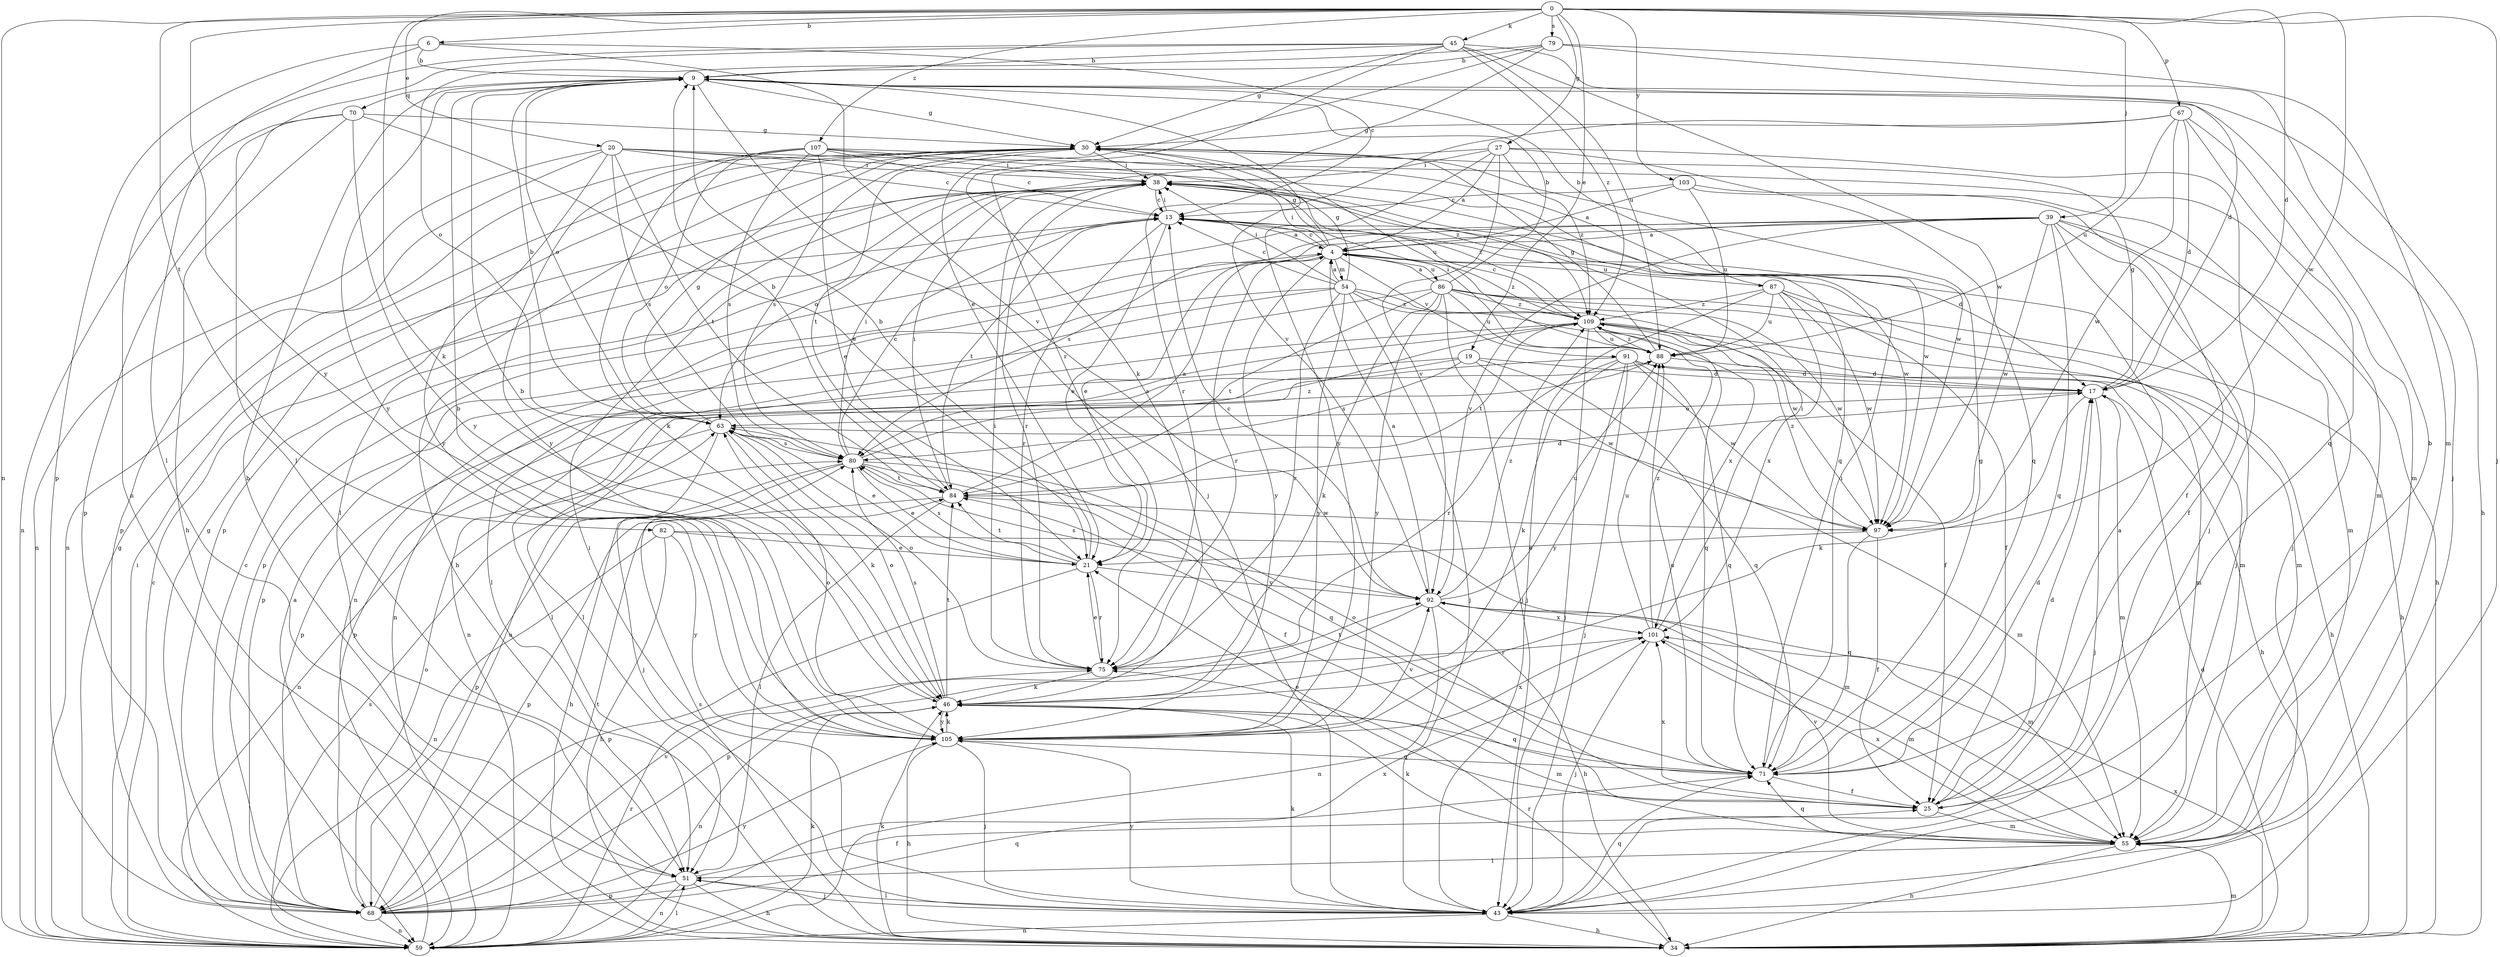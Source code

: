 strict digraph  {
0;
4;
6;
9;
13;
17;
19;
20;
21;
25;
27;
30;
34;
38;
39;
43;
45;
46;
51;
54;
55;
59;
63;
67;
68;
70;
71;
75;
79;
80;
82;
84;
86;
87;
88;
91;
92;
97;
101;
103;
105;
107;
109;
0 -> 6  [label=b];
0 -> 17  [label=d];
0 -> 19  [label=e];
0 -> 20  [label=e];
0 -> 27  [label=g];
0 -> 39  [label=j];
0 -> 43  [label=j];
0 -> 45  [label=k];
0 -> 46  [label=k];
0 -> 59  [label=n];
0 -> 67  [label=p];
0 -> 79  [label=s];
0 -> 82  [label=t];
0 -> 97  [label=w];
0 -> 103  [label=y];
0 -> 105  [label=y];
0 -> 107  [label=z];
4 -> 13  [label=c];
4 -> 30  [label=g];
4 -> 38  [label=i];
4 -> 54  [label=m];
4 -> 59  [label=n];
4 -> 75  [label=r];
4 -> 86  [label=u];
4 -> 87  [label=u];
4 -> 91  [label=v];
4 -> 105  [label=y];
4 -> 109  [label=z];
6 -> 9  [label=b];
6 -> 13  [label=c];
6 -> 51  [label=l];
6 -> 68  [label=p];
6 -> 92  [label=v];
9 -> 30  [label=g];
9 -> 34  [label=h];
9 -> 43  [label=j];
9 -> 63  [label=o];
9 -> 70  [label=q];
9 -> 92  [label=v];
9 -> 105  [label=y];
13 -> 4  [label=a];
13 -> 17  [label=d];
13 -> 21  [label=e];
13 -> 38  [label=i];
13 -> 75  [label=r];
13 -> 84  [label=t];
13 -> 97  [label=w];
17 -> 30  [label=g];
17 -> 43  [label=j];
17 -> 46  [label=k];
17 -> 55  [label=m];
17 -> 63  [label=o];
19 -> 17  [label=d];
19 -> 51  [label=l];
19 -> 68  [label=p];
19 -> 71  [label=q];
19 -> 80  [label=s];
19 -> 97  [label=w];
20 -> 13  [label=c];
20 -> 38  [label=i];
20 -> 55  [label=m];
20 -> 59  [label=n];
20 -> 68  [label=p];
20 -> 71  [label=q];
20 -> 80  [label=s];
20 -> 84  [label=t];
20 -> 105  [label=y];
21 -> 9  [label=b];
21 -> 68  [label=p];
21 -> 75  [label=r];
21 -> 80  [label=s];
21 -> 84  [label=t];
21 -> 92  [label=v];
25 -> 4  [label=a];
25 -> 9  [label=b];
25 -> 17  [label=d];
25 -> 21  [label=e];
25 -> 55  [label=m];
25 -> 63  [label=o];
25 -> 101  [label=x];
27 -> 4  [label=a];
27 -> 38  [label=i];
27 -> 43  [label=j];
27 -> 68  [label=p];
27 -> 71  [label=q];
27 -> 92  [label=v];
27 -> 105  [label=y];
27 -> 109  [label=z];
30 -> 38  [label=i];
30 -> 51  [label=l];
30 -> 59  [label=n];
30 -> 80  [label=s];
30 -> 84  [label=t];
30 -> 88  [label=u];
34 -> 17  [label=d];
34 -> 46  [label=k];
34 -> 55  [label=m];
34 -> 75  [label=r];
34 -> 80  [label=s];
34 -> 101  [label=x];
38 -> 13  [label=c];
38 -> 34  [label=h];
38 -> 63  [label=o];
38 -> 75  [label=r];
38 -> 97  [label=w];
38 -> 109  [label=z];
39 -> 4  [label=a];
39 -> 21  [label=e];
39 -> 25  [label=f];
39 -> 34  [label=h];
39 -> 43  [label=j];
39 -> 55  [label=m];
39 -> 68  [label=p];
39 -> 71  [label=q];
39 -> 80  [label=s];
39 -> 92  [label=v];
39 -> 97  [label=w];
43 -> 34  [label=h];
43 -> 38  [label=i];
43 -> 46  [label=k];
43 -> 51  [label=l];
43 -> 59  [label=n];
43 -> 71  [label=q];
43 -> 105  [label=y];
45 -> 9  [label=b];
45 -> 17  [label=d];
45 -> 30  [label=g];
45 -> 46  [label=k];
45 -> 51  [label=l];
45 -> 59  [label=n];
45 -> 88  [label=u];
45 -> 97  [label=w];
45 -> 109  [label=z];
46 -> 9  [label=b];
46 -> 55  [label=m];
46 -> 59  [label=n];
46 -> 63  [label=o];
46 -> 71  [label=q];
46 -> 80  [label=s];
46 -> 84  [label=t];
46 -> 105  [label=y];
51 -> 9  [label=b];
51 -> 25  [label=f];
51 -> 34  [label=h];
51 -> 43  [label=j];
51 -> 59  [label=n];
51 -> 68  [label=p];
54 -> 4  [label=a];
54 -> 13  [label=c];
54 -> 30  [label=g];
54 -> 38  [label=i];
54 -> 43  [label=j];
54 -> 51  [label=l];
54 -> 59  [label=n];
54 -> 75  [label=r];
54 -> 97  [label=w];
54 -> 101  [label=x];
54 -> 105  [label=y];
54 -> 109  [label=z];
55 -> 34  [label=h];
55 -> 46  [label=k];
55 -> 51  [label=l];
55 -> 71  [label=q];
55 -> 92  [label=v];
55 -> 101  [label=x];
59 -> 4  [label=a];
59 -> 13  [label=c];
59 -> 30  [label=g];
59 -> 38  [label=i];
59 -> 46  [label=k];
59 -> 51  [label=l];
59 -> 75  [label=r];
59 -> 80  [label=s];
63 -> 9  [label=b];
63 -> 21  [label=e];
63 -> 30  [label=g];
63 -> 43  [label=j];
63 -> 46  [label=k];
63 -> 55  [label=m];
63 -> 59  [label=n];
63 -> 80  [label=s];
67 -> 17  [label=d];
67 -> 30  [label=g];
67 -> 55  [label=m];
67 -> 71  [label=q];
67 -> 75  [label=r];
67 -> 88  [label=u];
67 -> 97  [label=w];
68 -> 13  [label=c];
68 -> 30  [label=g];
68 -> 59  [label=n];
68 -> 63  [label=o];
68 -> 71  [label=q];
68 -> 84  [label=t];
68 -> 88  [label=u];
68 -> 92  [label=v];
68 -> 101  [label=x];
68 -> 105  [label=y];
70 -> 21  [label=e];
70 -> 30  [label=g];
70 -> 34  [label=h];
70 -> 59  [label=n];
70 -> 68  [label=p];
70 -> 105  [label=y];
71 -> 17  [label=d];
71 -> 25  [label=f];
71 -> 30  [label=g];
71 -> 38  [label=i];
71 -> 84  [label=t];
71 -> 88  [label=u];
75 -> 21  [label=e];
75 -> 38  [label=i];
75 -> 46  [label=k];
75 -> 63  [label=o];
79 -> 9  [label=b];
79 -> 21  [label=e];
79 -> 43  [label=j];
79 -> 55  [label=m];
79 -> 63  [label=o];
79 -> 75  [label=r];
80 -> 13  [label=c];
80 -> 21  [label=e];
80 -> 25  [label=f];
80 -> 34  [label=h];
80 -> 38  [label=i];
80 -> 68  [label=p];
80 -> 71  [label=q];
80 -> 84  [label=t];
80 -> 109  [label=z];
82 -> 21  [label=e];
82 -> 34  [label=h];
82 -> 55  [label=m];
82 -> 59  [label=n];
82 -> 105  [label=y];
84 -> 4  [label=a];
84 -> 9  [label=b];
84 -> 17  [label=d];
84 -> 38  [label=i];
84 -> 51  [label=l];
84 -> 68  [label=p];
84 -> 97  [label=w];
86 -> 4  [label=a];
86 -> 9  [label=b];
86 -> 34  [label=h];
86 -> 43  [label=j];
86 -> 46  [label=k];
86 -> 55  [label=m];
86 -> 68  [label=p];
86 -> 84  [label=t];
86 -> 88  [label=u];
86 -> 97  [label=w];
86 -> 105  [label=y];
86 -> 109  [label=z];
87 -> 9  [label=b];
87 -> 25  [label=f];
87 -> 43  [label=j];
87 -> 55  [label=m];
87 -> 88  [label=u];
87 -> 97  [label=w];
87 -> 101  [label=x];
87 -> 109  [label=z];
88 -> 17  [label=d];
88 -> 30  [label=g];
88 -> 38  [label=i];
88 -> 68  [label=p];
88 -> 109  [label=z];
91 -> 17  [label=d];
91 -> 34  [label=h];
91 -> 43  [label=j];
91 -> 46  [label=k];
91 -> 51  [label=l];
91 -> 71  [label=q];
91 -> 75  [label=r];
91 -> 97  [label=w];
91 -> 105  [label=y];
92 -> 4  [label=a];
92 -> 13  [label=c];
92 -> 34  [label=h];
92 -> 55  [label=m];
92 -> 59  [label=n];
92 -> 68  [label=p];
92 -> 80  [label=s];
92 -> 88  [label=u];
92 -> 101  [label=x];
92 -> 109  [label=z];
97 -> 21  [label=e];
97 -> 25  [label=f];
97 -> 71  [label=q];
97 -> 109  [label=z];
101 -> 38  [label=i];
101 -> 43  [label=j];
101 -> 55  [label=m];
101 -> 75  [label=r];
101 -> 88  [label=u];
101 -> 109  [label=z];
103 -> 4  [label=a];
103 -> 13  [label=c];
103 -> 25  [label=f];
103 -> 43  [label=j];
103 -> 88  [label=u];
105 -> 9  [label=b];
105 -> 34  [label=h];
105 -> 43  [label=j];
105 -> 46  [label=k];
105 -> 63  [label=o];
105 -> 71  [label=q];
105 -> 92  [label=v];
105 -> 101  [label=x];
107 -> 13  [label=c];
107 -> 21  [label=e];
107 -> 38  [label=i];
107 -> 46  [label=k];
107 -> 63  [label=o];
107 -> 80  [label=s];
107 -> 97  [label=w];
107 -> 105  [label=y];
107 -> 109  [label=z];
109 -> 13  [label=c];
109 -> 25  [label=f];
109 -> 34  [label=h];
109 -> 43  [label=j];
109 -> 55  [label=m];
109 -> 59  [label=n];
109 -> 71  [label=q];
109 -> 80  [label=s];
109 -> 84  [label=t];
109 -> 88  [label=u];
}
